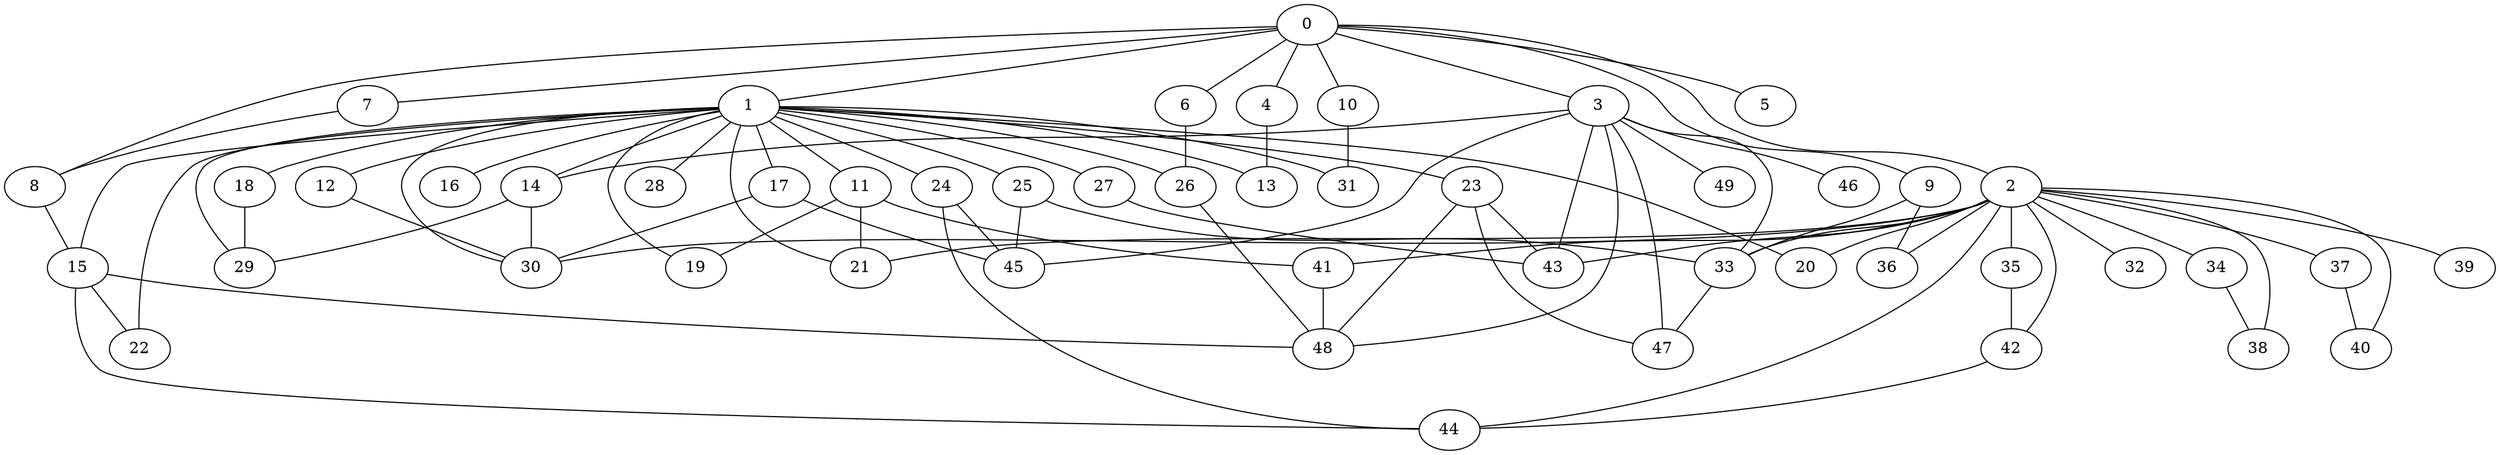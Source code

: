 
graph graphname {
    0 -- 1
0 -- 2
0 -- 3
0 -- 4
0 -- 5
0 -- 6
0 -- 7
0 -- 8
0 -- 9
0 -- 10
1 -- 11
1 -- 12
1 -- 13
1 -- 14
1 -- 15
1 -- 16
1 -- 17
1 -- 18
1 -- 19
1 -- 20
1 -- 21
1 -- 22
1 -- 23
1 -- 24
1 -- 25
1 -- 26
1 -- 27
1 -- 28
1 -- 29
1 -- 30
1 -- 31
2 -- 32
2 -- 34
2 -- 35
2 -- 36
2 -- 37
2 -- 38
2 -- 33
2 -- 40
2 -- 41
2 -- 42
2 -- 39
2 -- 44
2 -- 43
2 -- 30
2 -- 20
2 -- 21
3 -- 45
3 -- 46
3 -- 47
3 -- 48
3 -- 49
3 -- 14
3 -- 33
3 -- 43
4 -- 13
6 -- 26
7 -- 8
8 -- 15
9 -- 33
9 -- 36
10 -- 31
11 -- 21
11 -- 19
11 -- 41
12 -- 30
14 -- 30
14 -- 29
15 -- 44
15 -- 22
15 -- 48
17 -- 45
17 -- 30
18 -- 29
23 -- 43
23 -- 47
23 -- 48
24 -- 44
24 -- 45
25 -- 33
25 -- 45
26 -- 48
27 -- 43
33 -- 47
34 -- 38
35 -- 42
37 -- 40
41 -- 48
42 -- 44

}

